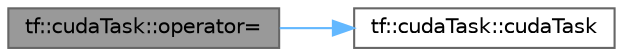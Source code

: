 digraph "tf::cudaTask::operator="
{
 // LATEX_PDF_SIZE
  bgcolor="transparent";
  edge [fontname=Helvetica,fontsize=10,labelfontname=Helvetica,labelfontsize=10];
  node [fontname=Helvetica,fontsize=10,shape=box,height=0.2,width=0.4];
  rankdir="LR";
  Node1 [id="Node000001",label="tf::cudaTask::operator=",height=0.2,width=0.4,color="gray40", fillcolor="grey60", style="filled", fontcolor="black",tooltip="copy-assigns a cudaTask"];
  Node1 -> Node2 [id="edge1_Node000001_Node000002",color="steelblue1",style="solid",tooltip=" "];
  Node2 [id="Node000002",label="tf::cudaTask::cudaTask",height=0.2,width=0.4,color="grey40", fillcolor="white", style="filled",URL="$classtf_1_1cuda_task.html#a68942b759c0420da99b639a8de3cc3d1",tooltip="constructs an empty cudaTask"];
}
